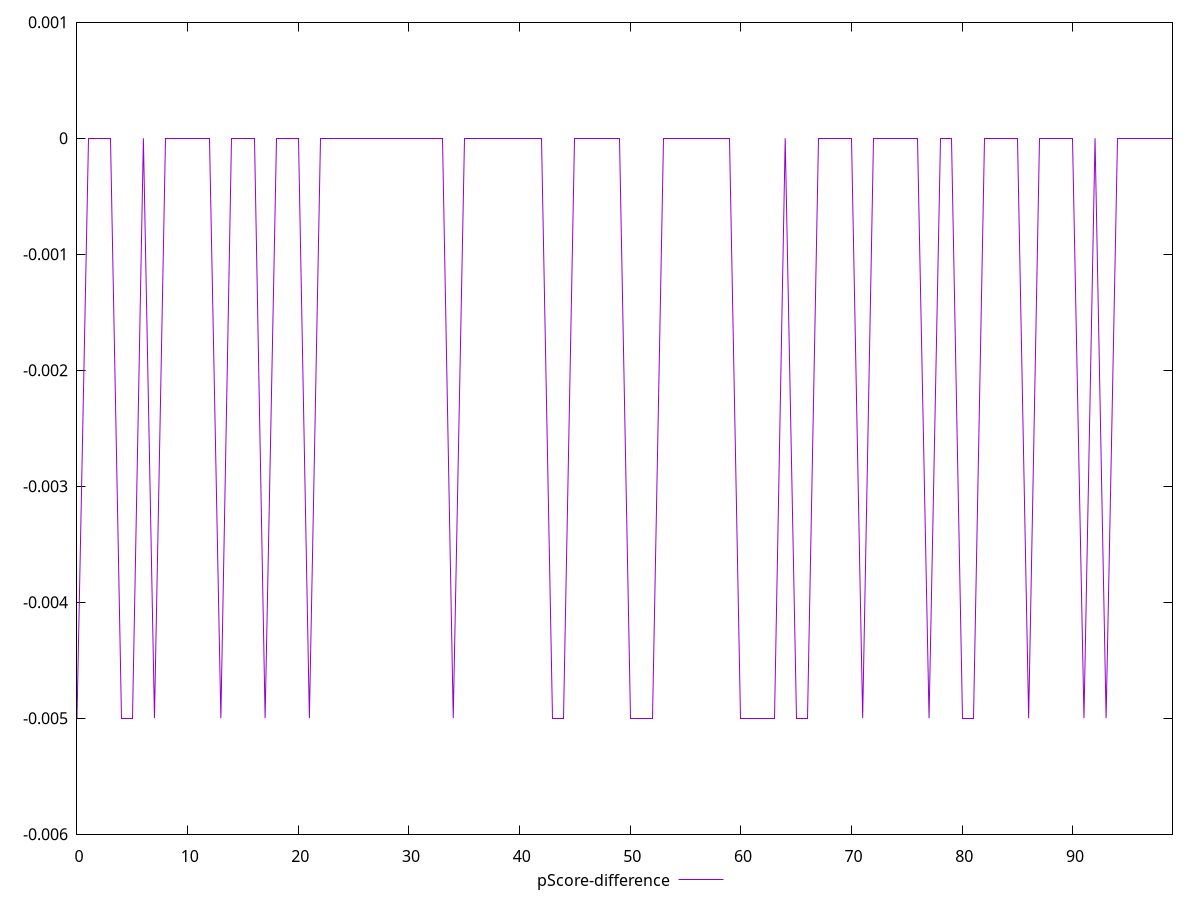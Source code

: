 reset

$pScoreDifference <<EOF
0 -0.0050000000000000044
1 0
2 0
3 0
4 -0.0050000000000000044
5 -0.0050000000000000044
6 0
7 -0.0050000000000000044
8 0
9 0
10 0
11 0
12 0
13 -0.0050000000000000044
14 0
15 0
16 0
17 -0.0050000000000000044
18 0
19 0
20 0
21 -0.0050000000000000044
22 0
23 0
24 0
25 0
26 0
27 0
28 0
29 0
30 0
31 0
32 0
33 0
34 -0.0050000000000000044
35 0
36 0
37 0
38 0
39 0
40 0
41 0
42 0
43 -0.0050000000000000044
44 -0.0050000000000000044
45 0
46 0
47 0
48 0
49 0
50 -0.0050000000000000044
51 -0.0050000000000000044
52 -0.0050000000000000044
53 0
54 0
55 0
56 0
57 0
58 0
59 0
60 -0.0050000000000000044
61 -0.0050000000000000044
62 -0.0050000000000000044
63 -0.0050000000000000044
64 0
65 -0.0050000000000000044
66 -0.0050000000000000044
67 0
68 0
69 0
70 0
71 -0.0050000000000000044
72 0
73 0
74 0
75 0
76 0
77 -0.0050000000000000044
78 0
79 0
80 -0.0050000000000000044
81 -0.0050000000000000044
82 0
83 0
84 0
85 0
86 -0.0050000000000000044
87 0
88 0
89 0
90 0
91 -0.0050000000000000044
92 0
93 -0.0050000000000000044
94 0
95 0
96 0
97 0
98 0
99 0
EOF

set key outside below
set xrange [0:99]
set yrange [-0.0060000000000000045:0.001]
set trange [-0.0060000000000000045:0.001]
set terminal svg size 640, 500 enhanced background rgb 'white'
set output "report_00017_2021-02-10T15-08-03.406Z/unused-css-rules/samples/pages+cached+noadtech+nomedia/pScore-difference/values.svg"

plot $pScoreDifference title "pScore-difference" with line

reset
